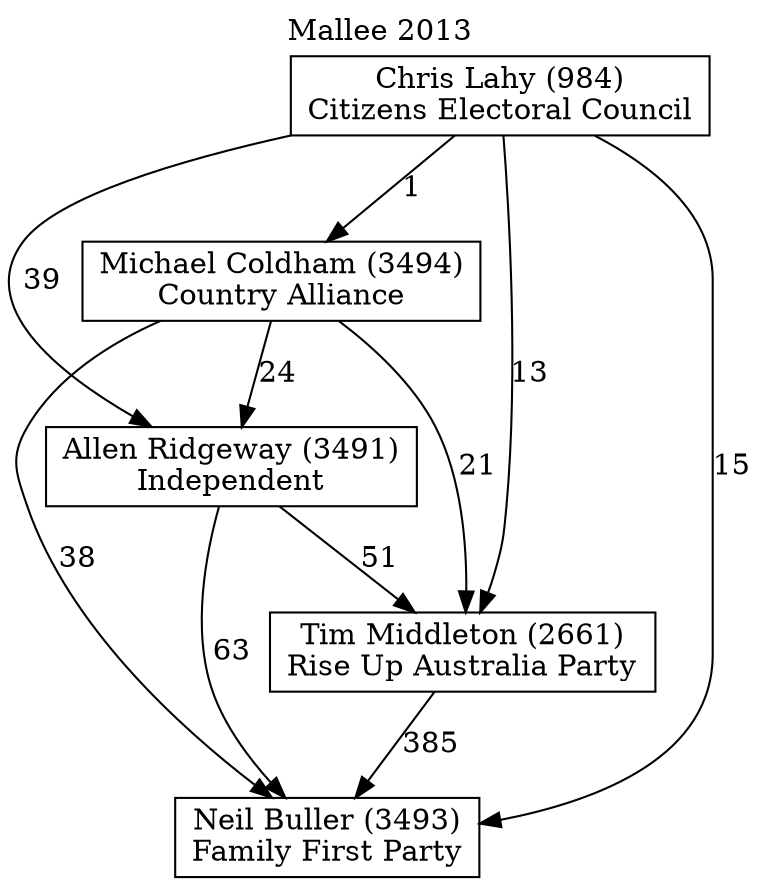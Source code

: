 // House preference flow
digraph "Neil Buller (3493)_Mallee_2013" {
	graph [label="Mallee 2013" labelloc=t mclimit=2]
	node [shape=box]
	"Neil Buller (3493)" [label="Neil Buller (3493)
Family First Party"]
	"Tim Middleton (2661)" [label="Tim Middleton (2661)
Rise Up Australia Party"]
	"Allen Ridgeway (3491)" [label="Allen Ridgeway (3491)
Independent"]
	"Michael Coldham (3494)" [label="Michael Coldham (3494)
Country Alliance"]
	"Chris Lahy (984)" [label="Chris Lahy (984)
Citizens Electoral Council"]
	"Tim Middleton (2661)" -> "Neil Buller (3493)" [label=385]
	"Allen Ridgeway (3491)" -> "Tim Middleton (2661)" [label=51]
	"Michael Coldham (3494)" -> "Allen Ridgeway (3491)" [label=24]
	"Chris Lahy (984)" -> "Michael Coldham (3494)" [label=1]
	"Allen Ridgeway (3491)" -> "Neil Buller (3493)" [label=63]
	"Michael Coldham (3494)" -> "Neil Buller (3493)" [label=38]
	"Chris Lahy (984)" -> "Neil Buller (3493)" [label=15]
	"Chris Lahy (984)" -> "Allen Ridgeway (3491)" [label=39]
	"Michael Coldham (3494)" -> "Tim Middleton (2661)" [label=21]
	"Chris Lahy (984)" -> "Tim Middleton (2661)" [label=13]
}
